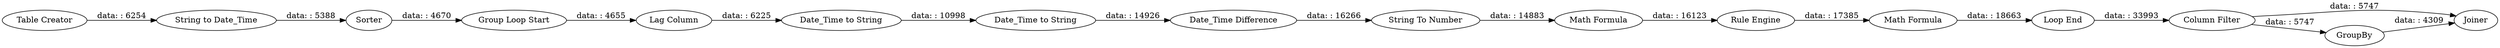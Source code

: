 digraph {
	"-1068162846149762248_1" [label="Table Creator"]
	"-1068162846149762248_57" [label="Column Filter"]
	"-1068162846149762248_47" [label="Date_Time to String"]
	"-1068162846149762248_59" [label=Joiner]
	"-1068162846149762248_50" [label="Rule Engine"]
	"-1068162846149762248_51" [label="Math Formula"]
	"-1068162846149762248_53" [label="Lag Column"]
	"-1068162846149762248_45" [label="Math Formula"]
	"-1068162846149762248_46" [label="Date_Time to String"]
	"-1068162846149762248_58" [label=GroupBy]
	"-1068162846149762248_48" [label="String To Number"]
	"-1068162846149762248_2" [label="String to Date_Time"]
	"-1068162846149762248_56" [label="Loop End"]
	"-1068162846149762248_49" [label="Date_Time Difference"]
	"-1068162846149762248_55" [label="Group Loop Start"]
	"-1068162846149762248_6" [label=Sorter]
	"-1068162846149762248_51" -> "-1068162846149762248_56" [label="data: : 18663"]
	"-1068162846149762248_1" -> "-1068162846149762248_2" [label="data: : 6254"]
	"-1068162846149762248_58" -> "-1068162846149762248_59" [label="data: : 4309"]
	"-1068162846149762248_6" -> "-1068162846149762248_55" [label="data: : 4670"]
	"-1068162846149762248_2" -> "-1068162846149762248_6" [label="data: : 5388"]
	"-1068162846149762248_57" -> "-1068162846149762248_58" [label="data: : 5747"]
	"-1068162846149762248_49" -> "-1068162846149762248_48" [label="data: : 16266"]
	"-1068162846149762248_48" -> "-1068162846149762248_45" [label="data: : 14883"]
	"-1068162846149762248_47" -> "-1068162846149762248_46" [label="data: : 10998"]
	"-1068162846149762248_45" -> "-1068162846149762248_50" [label="data: : 16123"]
	"-1068162846149762248_46" -> "-1068162846149762248_49" [label="data: : 14926"]
	"-1068162846149762248_50" -> "-1068162846149762248_51" [label="data: : 17385"]
	"-1068162846149762248_57" -> "-1068162846149762248_59" [label="data: : 5747"]
	"-1068162846149762248_56" -> "-1068162846149762248_57" [label="data: : 33993"]
	"-1068162846149762248_53" -> "-1068162846149762248_47" [label="data: : 6225"]
	"-1068162846149762248_55" -> "-1068162846149762248_53" [label="data: : 4655"]
	rankdir=LR
}
